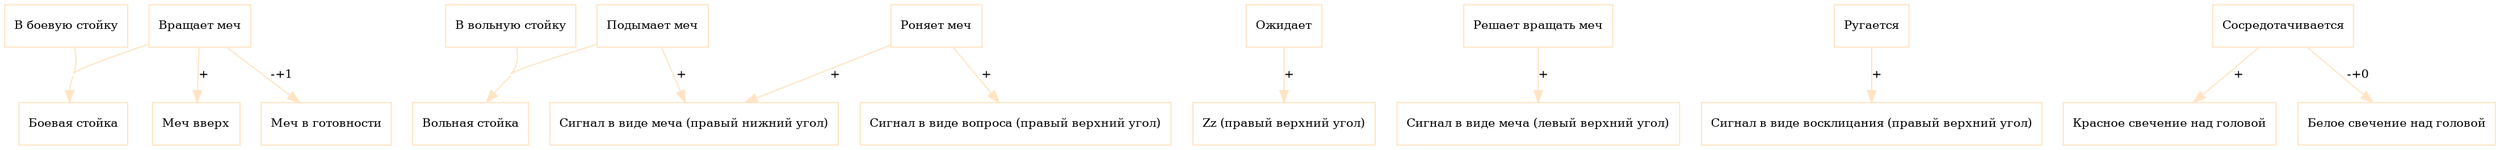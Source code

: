 ﻿// Визуальные образы для действий этой стратегии воина.

// # По аналогии с world/image/visual.
digraph Visual {


color = "lightgrey";
concentrate = true;
clusterrank = "global";
edge [ fontsize = 10 ];


subgraph clusterSprite {

    node [ shape = "box", color = "bisque", fontsize = 10 ];
    edge [ color = "bisque" ];


    // # Образы для события частично декларированы в world/image/visual/warrior.
    // # Команды для управления образами
    //     "+"  След. спрайт накладывается на текущий.
    //     "-"  Пред. спрайт удаляется.
    //     "n"  Перемещается на номер спрайта 'n' в тек. последовательности.
    //   Пример: "-+1" Пред. спрайт удаляется, след. спрайт накладывается на
    //   текущий, после - переходим на спрайт номер 1.
    // # Если команда для спрайта не указана, спрайт рисуется на чистом холсте.
    // # Спрайты в командах получают номер в порядке их определения. 0 - первый
    //   спрайт.
    // @todo Позволить задавать номера спрайтов явно.
    "В боевую стойку" -> "Боевая стойка";

    "В вольную стойку" -> "Вольная стойка";

{
    "Вращает меч" -> "Боевая стойка";
    "Вращает меч" -> "Меч вверх"        [ label = "+" ];
    "Вращает меч" -> "Меч в готовности" [ label = "-+1" ];
}

    "Ожидает" -> "Zz (правый верхний угол)" [ label = "+" ];

    "Подымает меч" -> "Вольная стойка";
    "Подымает меч" -> "Сигнал в виде меча (правый нижний угол)" [ label = "+" ];

    "Решает вращать меч" -> "Сигнал в виде меча (левый верхний угол)" [ label = "+" ];

    "Роняет меч" -> "Сигнал в виде меча (правый нижний угол)"     [ label = "+" ];
    "Роняет меч" -> "Сигнал в виде вопроса (правый верхний угол)" [ label = "+" ];

    "Ругается" -> "Сигнал в виде восклицания (правый верхний угол)" [ label = "+" ];

    "Сосредотачивается" -> "Красное свечение над головой" [ label = "+" ];
    "Сосредотачивается" -> "Белое свечение над головой"   [ label = "-+0" ];

} // subgraph clusterSprite


} // digraph Characteristic
